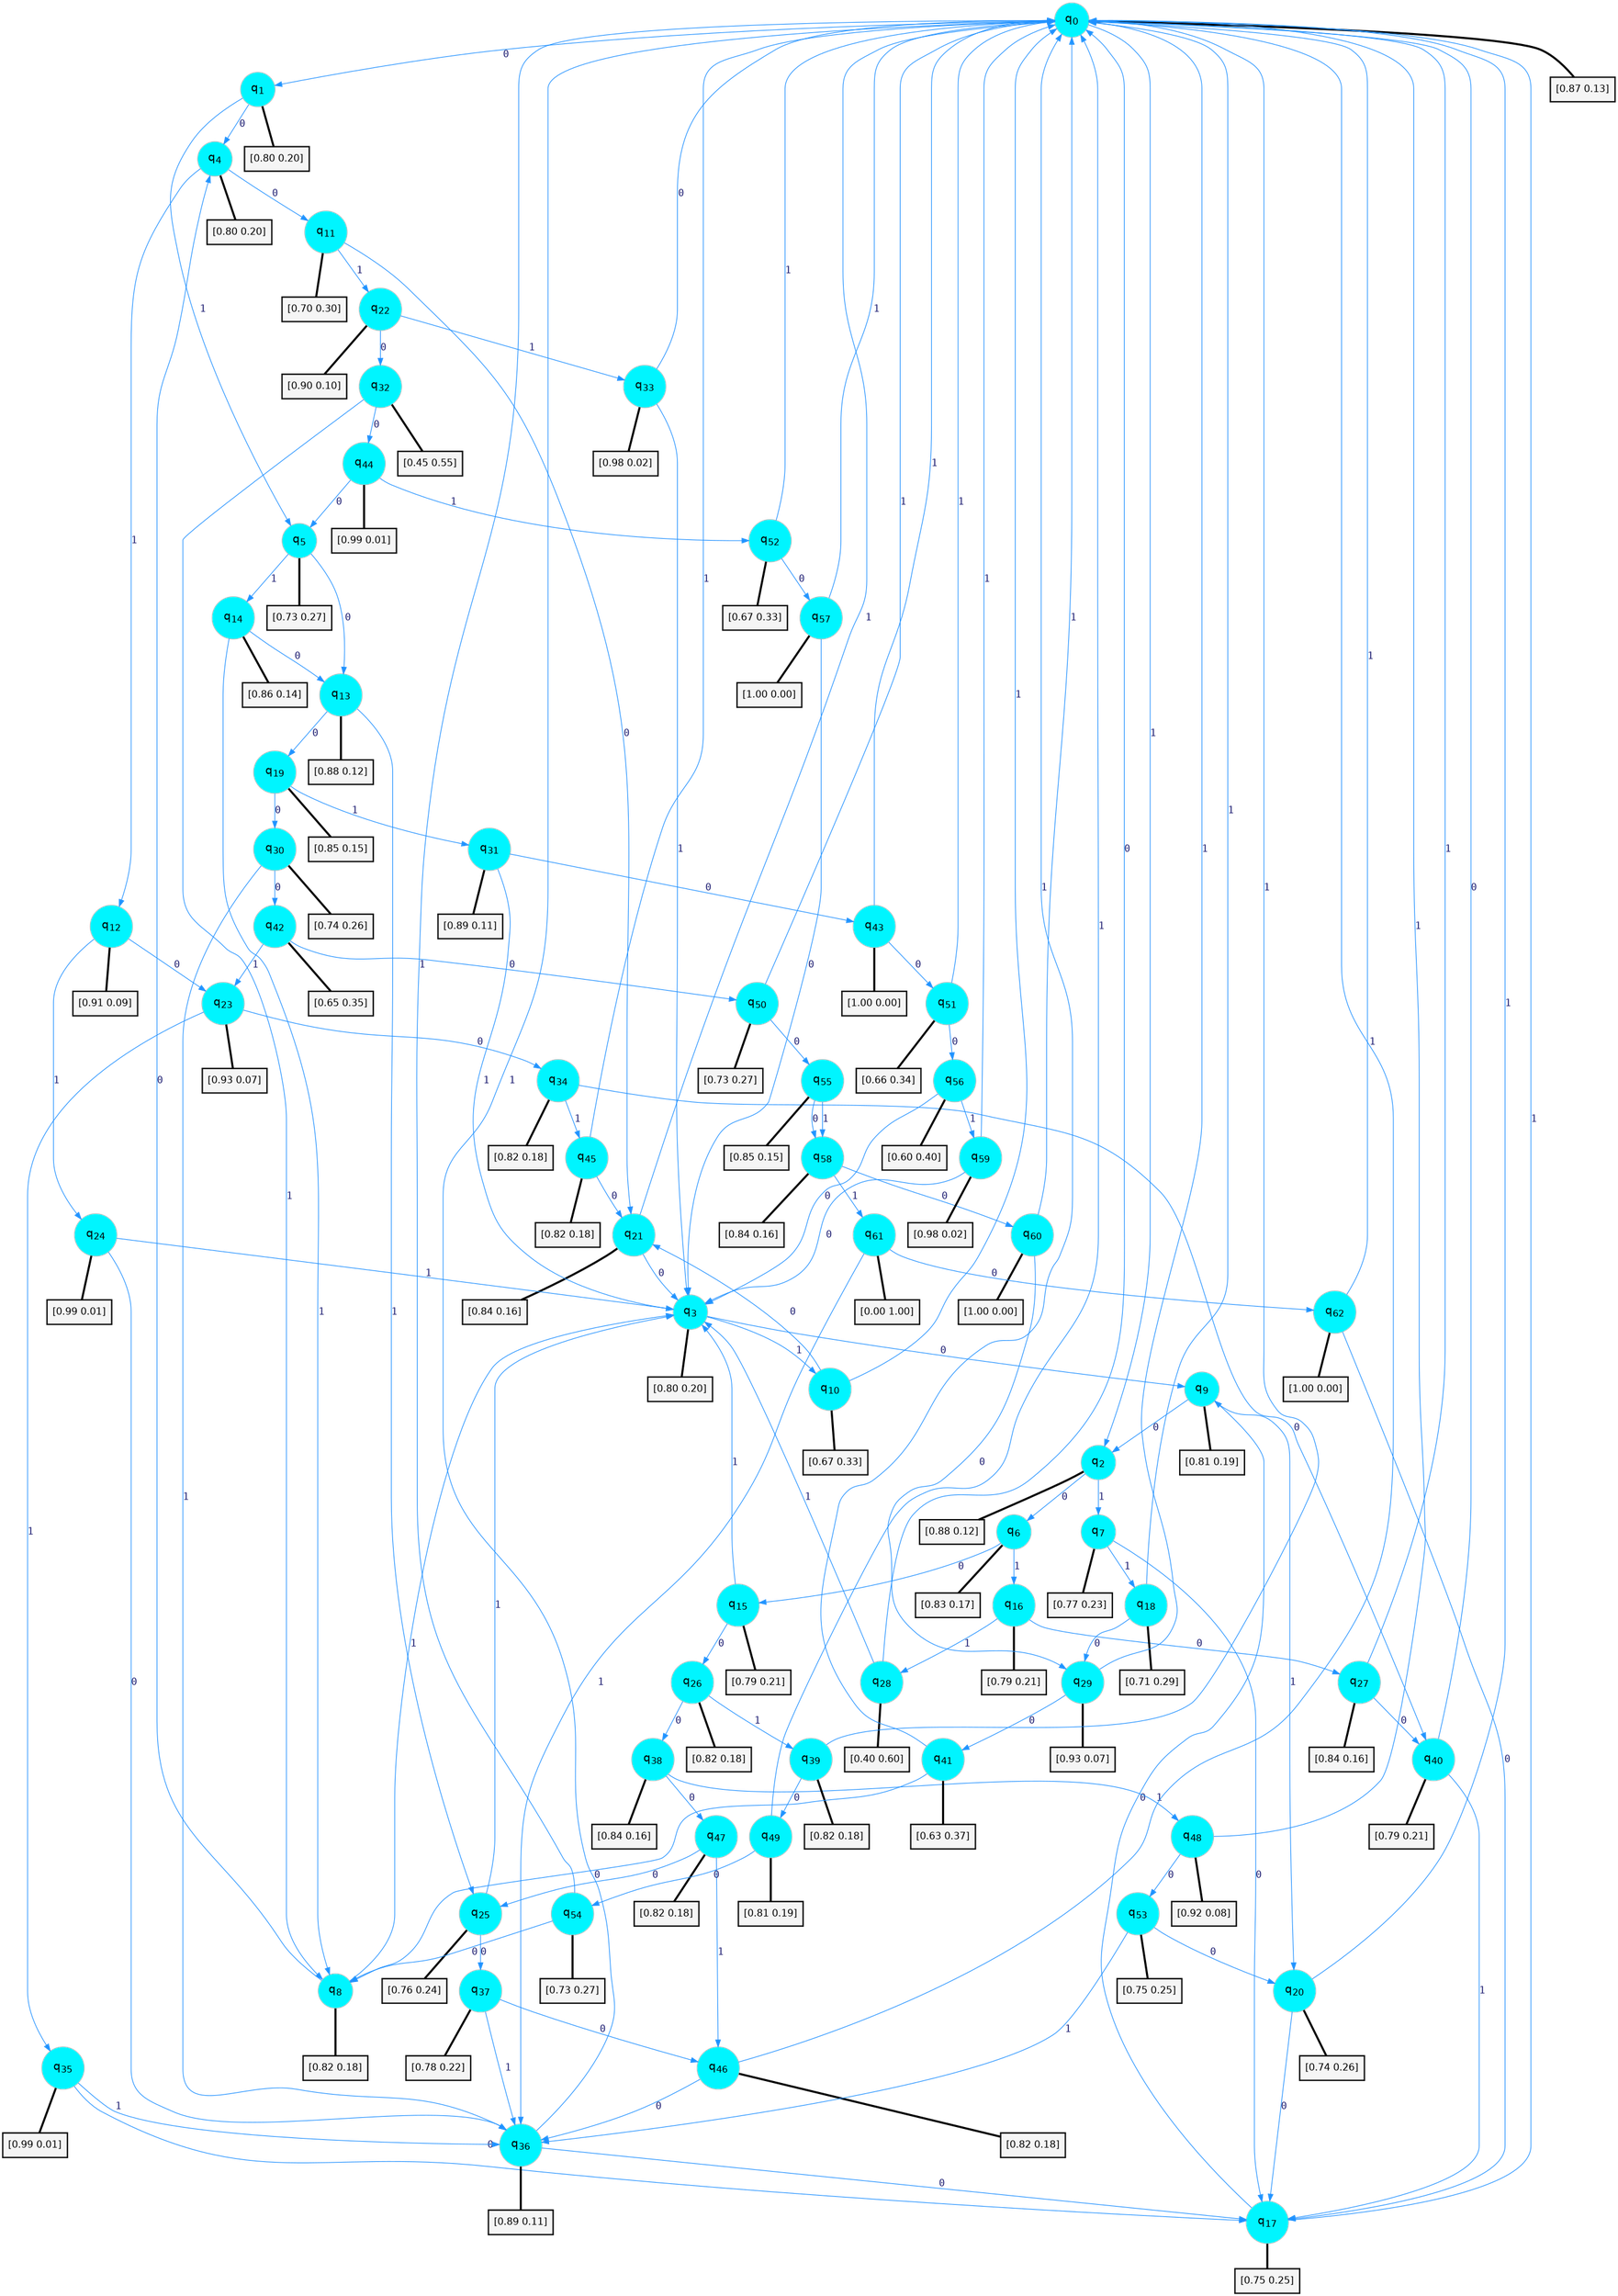 digraph G {
graph [
bgcolor=transparent, dpi=300, rankdir=TD, size="40,25"];
node [
color=gray, fillcolor=turquoise1, fontcolor=black, fontname=Helvetica, fontsize=16, fontweight=bold, shape=circle, style=filled];
edge [
arrowsize=1, color=dodgerblue1, fontcolor=midnightblue, fontname=courier, fontweight=bold, penwidth=1, style=solid, weight=20];
0[label=<q<SUB>0</SUB>>];
1[label=<q<SUB>1</SUB>>];
2[label=<q<SUB>2</SUB>>];
3[label=<q<SUB>3</SUB>>];
4[label=<q<SUB>4</SUB>>];
5[label=<q<SUB>5</SUB>>];
6[label=<q<SUB>6</SUB>>];
7[label=<q<SUB>7</SUB>>];
8[label=<q<SUB>8</SUB>>];
9[label=<q<SUB>9</SUB>>];
10[label=<q<SUB>10</SUB>>];
11[label=<q<SUB>11</SUB>>];
12[label=<q<SUB>12</SUB>>];
13[label=<q<SUB>13</SUB>>];
14[label=<q<SUB>14</SUB>>];
15[label=<q<SUB>15</SUB>>];
16[label=<q<SUB>16</SUB>>];
17[label=<q<SUB>17</SUB>>];
18[label=<q<SUB>18</SUB>>];
19[label=<q<SUB>19</SUB>>];
20[label=<q<SUB>20</SUB>>];
21[label=<q<SUB>21</SUB>>];
22[label=<q<SUB>22</SUB>>];
23[label=<q<SUB>23</SUB>>];
24[label=<q<SUB>24</SUB>>];
25[label=<q<SUB>25</SUB>>];
26[label=<q<SUB>26</SUB>>];
27[label=<q<SUB>27</SUB>>];
28[label=<q<SUB>28</SUB>>];
29[label=<q<SUB>29</SUB>>];
30[label=<q<SUB>30</SUB>>];
31[label=<q<SUB>31</SUB>>];
32[label=<q<SUB>32</SUB>>];
33[label=<q<SUB>33</SUB>>];
34[label=<q<SUB>34</SUB>>];
35[label=<q<SUB>35</SUB>>];
36[label=<q<SUB>36</SUB>>];
37[label=<q<SUB>37</SUB>>];
38[label=<q<SUB>38</SUB>>];
39[label=<q<SUB>39</SUB>>];
40[label=<q<SUB>40</SUB>>];
41[label=<q<SUB>41</SUB>>];
42[label=<q<SUB>42</SUB>>];
43[label=<q<SUB>43</SUB>>];
44[label=<q<SUB>44</SUB>>];
45[label=<q<SUB>45</SUB>>];
46[label=<q<SUB>46</SUB>>];
47[label=<q<SUB>47</SUB>>];
48[label=<q<SUB>48</SUB>>];
49[label=<q<SUB>49</SUB>>];
50[label=<q<SUB>50</SUB>>];
51[label=<q<SUB>51</SUB>>];
52[label=<q<SUB>52</SUB>>];
53[label=<q<SUB>53</SUB>>];
54[label=<q<SUB>54</SUB>>];
55[label=<q<SUB>55</SUB>>];
56[label=<q<SUB>56</SUB>>];
57[label=<q<SUB>57</SUB>>];
58[label=<q<SUB>58</SUB>>];
59[label=<q<SUB>59</SUB>>];
60[label=<q<SUB>60</SUB>>];
61[label=<q<SUB>61</SUB>>];
62[label=<q<SUB>62</SUB>>];
63[label="[0.87 0.13]", shape=box,fontcolor=black, fontname=Helvetica, fontsize=14, penwidth=2, fillcolor=whitesmoke,color=black];
64[label="[0.80 0.20]", shape=box,fontcolor=black, fontname=Helvetica, fontsize=14, penwidth=2, fillcolor=whitesmoke,color=black];
65[label="[0.88 0.12]", shape=box,fontcolor=black, fontname=Helvetica, fontsize=14, penwidth=2, fillcolor=whitesmoke,color=black];
66[label="[0.80 0.20]", shape=box,fontcolor=black, fontname=Helvetica, fontsize=14, penwidth=2, fillcolor=whitesmoke,color=black];
67[label="[0.80 0.20]", shape=box,fontcolor=black, fontname=Helvetica, fontsize=14, penwidth=2, fillcolor=whitesmoke,color=black];
68[label="[0.73 0.27]", shape=box,fontcolor=black, fontname=Helvetica, fontsize=14, penwidth=2, fillcolor=whitesmoke,color=black];
69[label="[0.83 0.17]", shape=box,fontcolor=black, fontname=Helvetica, fontsize=14, penwidth=2, fillcolor=whitesmoke,color=black];
70[label="[0.77 0.23]", shape=box,fontcolor=black, fontname=Helvetica, fontsize=14, penwidth=2, fillcolor=whitesmoke,color=black];
71[label="[0.82 0.18]", shape=box,fontcolor=black, fontname=Helvetica, fontsize=14, penwidth=2, fillcolor=whitesmoke,color=black];
72[label="[0.81 0.19]", shape=box,fontcolor=black, fontname=Helvetica, fontsize=14, penwidth=2, fillcolor=whitesmoke,color=black];
73[label="[0.67 0.33]", shape=box,fontcolor=black, fontname=Helvetica, fontsize=14, penwidth=2, fillcolor=whitesmoke,color=black];
74[label="[0.70 0.30]", shape=box,fontcolor=black, fontname=Helvetica, fontsize=14, penwidth=2, fillcolor=whitesmoke,color=black];
75[label="[0.91 0.09]", shape=box,fontcolor=black, fontname=Helvetica, fontsize=14, penwidth=2, fillcolor=whitesmoke,color=black];
76[label="[0.88 0.12]", shape=box,fontcolor=black, fontname=Helvetica, fontsize=14, penwidth=2, fillcolor=whitesmoke,color=black];
77[label="[0.86 0.14]", shape=box,fontcolor=black, fontname=Helvetica, fontsize=14, penwidth=2, fillcolor=whitesmoke,color=black];
78[label="[0.79 0.21]", shape=box,fontcolor=black, fontname=Helvetica, fontsize=14, penwidth=2, fillcolor=whitesmoke,color=black];
79[label="[0.79 0.21]", shape=box,fontcolor=black, fontname=Helvetica, fontsize=14, penwidth=2, fillcolor=whitesmoke,color=black];
80[label="[0.75 0.25]", shape=box,fontcolor=black, fontname=Helvetica, fontsize=14, penwidth=2, fillcolor=whitesmoke,color=black];
81[label="[0.71 0.29]", shape=box,fontcolor=black, fontname=Helvetica, fontsize=14, penwidth=2, fillcolor=whitesmoke,color=black];
82[label="[0.85 0.15]", shape=box,fontcolor=black, fontname=Helvetica, fontsize=14, penwidth=2, fillcolor=whitesmoke,color=black];
83[label="[0.74 0.26]", shape=box,fontcolor=black, fontname=Helvetica, fontsize=14, penwidth=2, fillcolor=whitesmoke,color=black];
84[label="[0.84 0.16]", shape=box,fontcolor=black, fontname=Helvetica, fontsize=14, penwidth=2, fillcolor=whitesmoke,color=black];
85[label="[0.90 0.10]", shape=box,fontcolor=black, fontname=Helvetica, fontsize=14, penwidth=2, fillcolor=whitesmoke,color=black];
86[label="[0.93 0.07]", shape=box,fontcolor=black, fontname=Helvetica, fontsize=14, penwidth=2, fillcolor=whitesmoke,color=black];
87[label="[0.99 0.01]", shape=box,fontcolor=black, fontname=Helvetica, fontsize=14, penwidth=2, fillcolor=whitesmoke,color=black];
88[label="[0.76 0.24]", shape=box,fontcolor=black, fontname=Helvetica, fontsize=14, penwidth=2, fillcolor=whitesmoke,color=black];
89[label="[0.82 0.18]", shape=box,fontcolor=black, fontname=Helvetica, fontsize=14, penwidth=2, fillcolor=whitesmoke,color=black];
90[label="[0.84 0.16]", shape=box,fontcolor=black, fontname=Helvetica, fontsize=14, penwidth=2, fillcolor=whitesmoke,color=black];
91[label="[0.40 0.60]", shape=box,fontcolor=black, fontname=Helvetica, fontsize=14, penwidth=2, fillcolor=whitesmoke,color=black];
92[label="[0.93 0.07]", shape=box,fontcolor=black, fontname=Helvetica, fontsize=14, penwidth=2, fillcolor=whitesmoke,color=black];
93[label="[0.74 0.26]", shape=box,fontcolor=black, fontname=Helvetica, fontsize=14, penwidth=2, fillcolor=whitesmoke,color=black];
94[label="[0.89 0.11]", shape=box,fontcolor=black, fontname=Helvetica, fontsize=14, penwidth=2, fillcolor=whitesmoke,color=black];
95[label="[0.45 0.55]", shape=box,fontcolor=black, fontname=Helvetica, fontsize=14, penwidth=2, fillcolor=whitesmoke,color=black];
96[label="[0.98 0.02]", shape=box,fontcolor=black, fontname=Helvetica, fontsize=14, penwidth=2, fillcolor=whitesmoke,color=black];
97[label="[0.82 0.18]", shape=box,fontcolor=black, fontname=Helvetica, fontsize=14, penwidth=2, fillcolor=whitesmoke,color=black];
98[label="[0.99 0.01]", shape=box,fontcolor=black, fontname=Helvetica, fontsize=14, penwidth=2, fillcolor=whitesmoke,color=black];
99[label="[0.89 0.11]", shape=box,fontcolor=black, fontname=Helvetica, fontsize=14, penwidth=2, fillcolor=whitesmoke,color=black];
100[label="[0.78 0.22]", shape=box,fontcolor=black, fontname=Helvetica, fontsize=14, penwidth=2, fillcolor=whitesmoke,color=black];
101[label="[0.84 0.16]", shape=box,fontcolor=black, fontname=Helvetica, fontsize=14, penwidth=2, fillcolor=whitesmoke,color=black];
102[label="[0.82 0.18]", shape=box,fontcolor=black, fontname=Helvetica, fontsize=14, penwidth=2, fillcolor=whitesmoke,color=black];
103[label="[0.79 0.21]", shape=box,fontcolor=black, fontname=Helvetica, fontsize=14, penwidth=2, fillcolor=whitesmoke,color=black];
104[label="[0.63 0.37]", shape=box,fontcolor=black, fontname=Helvetica, fontsize=14, penwidth=2, fillcolor=whitesmoke,color=black];
105[label="[0.65 0.35]", shape=box,fontcolor=black, fontname=Helvetica, fontsize=14, penwidth=2, fillcolor=whitesmoke,color=black];
106[label="[1.00 0.00]", shape=box,fontcolor=black, fontname=Helvetica, fontsize=14, penwidth=2, fillcolor=whitesmoke,color=black];
107[label="[0.99 0.01]", shape=box,fontcolor=black, fontname=Helvetica, fontsize=14, penwidth=2, fillcolor=whitesmoke,color=black];
108[label="[0.82 0.18]", shape=box,fontcolor=black, fontname=Helvetica, fontsize=14, penwidth=2, fillcolor=whitesmoke,color=black];
109[label="[0.82 0.18]", shape=box,fontcolor=black, fontname=Helvetica, fontsize=14, penwidth=2, fillcolor=whitesmoke,color=black];
110[label="[0.82 0.18]", shape=box,fontcolor=black, fontname=Helvetica, fontsize=14, penwidth=2, fillcolor=whitesmoke,color=black];
111[label="[0.92 0.08]", shape=box,fontcolor=black, fontname=Helvetica, fontsize=14, penwidth=2, fillcolor=whitesmoke,color=black];
112[label="[0.81 0.19]", shape=box,fontcolor=black, fontname=Helvetica, fontsize=14, penwidth=2, fillcolor=whitesmoke,color=black];
113[label="[0.73 0.27]", shape=box,fontcolor=black, fontname=Helvetica, fontsize=14, penwidth=2, fillcolor=whitesmoke,color=black];
114[label="[0.66 0.34]", shape=box,fontcolor=black, fontname=Helvetica, fontsize=14, penwidth=2, fillcolor=whitesmoke,color=black];
115[label="[0.67 0.33]", shape=box,fontcolor=black, fontname=Helvetica, fontsize=14, penwidth=2, fillcolor=whitesmoke,color=black];
116[label="[0.75 0.25]", shape=box,fontcolor=black, fontname=Helvetica, fontsize=14, penwidth=2, fillcolor=whitesmoke,color=black];
117[label="[0.73 0.27]", shape=box,fontcolor=black, fontname=Helvetica, fontsize=14, penwidth=2, fillcolor=whitesmoke,color=black];
118[label="[0.85 0.15]", shape=box,fontcolor=black, fontname=Helvetica, fontsize=14, penwidth=2, fillcolor=whitesmoke,color=black];
119[label="[0.60 0.40]", shape=box,fontcolor=black, fontname=Helvetica, fontsize=14, penwidth=2, fillcolor=whitesmoke,color=black];
120[label="[1.00 0.00]", shape=box,fontcolor=black, fontname=Helvetica, fontsize=14, penwidth=2, fillcolor=whitesmoke,color=black];
121[label="[0.84 0.16]", shape=box,fontcolor=black, fontname=Helvetica, fontsize=14, penwidth=2, fillcolor=whitesmoke,color=black];
122[label="[0.98 0.02]", shape=box,fontcolor=black, fontname=Helvetica, fontsize=14, penwidth=2, fillcolor=whitesmoke,color=black];
123[label="[1.00 0.00]", shape=box,fontcolor=black, fontname=Helvetica, fontsize=14, penwidth=2, fillcolor=whitesmoke,color=black];
124[label="[0.00 1.00]", shape=box,fontcolor=black, fontname=Helvetica, fontsize=14, penwidth=2, fillcolor=whitesmoke,color=black];
125[label="[1.00 0.00]", shape=box,fontcolor=black, fontname=Helvetica, fontsize=14, penwidth=2, fillcolor=whitesmoke,color=black];
0->1 [label=0];
0->2 [label=1];
0->63 [arrowhead=none, penwidth=3,color=black];
1->4 [label=0];
1->5 [label=1];
1->64 [arrowhead=none, penwidth=3,color=black];
2->6 [label=0];
2->7 [label=1];
2->65 [arrowhead=none, penwidth=3,color=black];
3->9 [label=0];
3->10 [label=1];
3->66 [arrowhead=none, penwidth=3,color=black];
4->11 [label=0];
4->12 [label=1];
4->67 [arrowhead=none, penwidth=3,color=black];
5->13 [label=0];
5->14 [label=1];
5->68 [arrowhead=none, penwidth=3,color=black];
6->15 [label=0];
6->16 [label=1];
6->69 [arrowhead=none, penwidth=3,color=black];
7->17 [label=0];
7->18 [label=1];
7->70 [arrowhead=none, penwidth=3,color=black];
8->4 [label=0];
8->3 [label=1];
8->71 [arrowhead=none, penwidth=3,color=black];
9->2 [label=0];
9->20 [label=1];
9->72 [arrowhead=none, penwidth=3,color=black];
10->21 [label=0];
10->0 [label=1];
10->73 [arrowhead=none, penwidth=3,color=black];
11->21 [label=0];
11->22 [label=1];
11->74 [arrowhead=none, penwidth=3,color=black];
12->23 [label=0];
12->24 [label=1];
12->75 [arrowhead=none, penwidth=3,color=black];
13->19 [label=0];
13->25 [label=1];
13->76 [arrowhead=none, penwidth=3,color=black];
14->13 [label=0];
14->8 [label=1];
14->77 [arrowhead=none, penwidth=3,color=black];
15->26 [label=0];
15->3 [label=1];
15->78 [arrowhead=none, penwidth=3,color=black];
16->27 [label=0];
16->28 [label=1];
16->79 [arrowhead=none, penwidth=3,color=black];
17->9 [label=0];
17->0 [label=1];
17->80 [arrowhead=none, penwidth=3,color=black];
18->29 [label=0];
18->0 [label=1];
18->81 [arrowhead=none, penwidth=3,color=black];
19->30 [label=0];
19->31 [label=1];
19->82 [arrowhead=none, penwidth=3,color=black];
20->17 [label=0];
20->0 [label=1];
20->83 [arrowhead=none, penwidth=3,color=black];
21->3 [label=0];
21->0 [label=1];
21->84 [arrowhead=none, penwidth=3,color=black];
22->32 [label=0];
22->33 [label=1];
22->85 [arrowhead=none, penwidth=3,color=black];
23->34 [label=0];
23->35 [label=1];
23->86 [arrowhead=none, penwidth=3,color=black];
24->36 [label=0];
24->3 [label=1];
24->87 [arrowhead=none, penwidth=3,color=black];
25->37 [label=0];
25->3 [label=1];
25->88 [arrowhead=none, penwidth=3,color=black];
26->38 [label=0];
26->39 [label=1];
26->89 [arrowhead=none, penwidth=3,color=black];
27->40 [label=0];
27->0 [label=1];
27->90 [arrowhead=none, penwidth=3,color=black];
28->0 [label=0];
28->3 [label=1];
28->91 [arrowhead=none, penwidth=3,color=black];
29->41 [label=0];
29->0 [label=1];
29->92 [arrowhead=none, penwidth=3,color=black];
30->42 [label=0];
30->36 [label=1];
30->93 [arrowhead=none, penwidth=3,color=black];
31->43 [label=0];
31->3 [label=1];
31->94 [arrowhead=none, penwidth=3,color=black];
32->44 [label=0];
32->8 [label=1];
32->95 [arrowhead=none, penwidth=3,color=black];
33->0 [label=0];
33->3 [label=1];
33->96 [arrowhead=none, penwidth=3,color=black];
34->40 [label=0];
34->45 [label=1];
34->97 [arrowhead=none, penwidth=3,color=black];
35->17 [label=0];
35->36 [label=1];
35->98 [arrowhead=none, penwidth=3,color=black];
36->17 [label=0];
36->0 [label=1];
36->99 [arrowhead=none, penwidth=3,color=black];
37->46 [label=0];
37->36 [label=1];
37->100 [arrowhead=none, penwidth=3,color=black];
38->47 [label=0];
38->48 [label=1];
38->101 [arrowhead=none, penwidth=3,color=black];
39->49 [label=0];
39->0 [label=1];
39->102 [arrowhead=none, penwidth=3,color=black];
40->0 [label=0];
40->17 [label=1];
40->103 [arrowhead=none, penwidth=3,color=black];
41->8 [label=0];
41->0 [label=1];
41->104 [arrowhead=none, penwidth=3,color=black];
42->50 [label=0];
42->23 [label=1];
42->105 [arrowhead=none, penwidth=3,color=black];
43->51 [label=0];
43->0 [label=1];
43->106 [arrowhead=none, penwidth=3,color=black];
44->5 [label=0];
44->52 [label=1];
44->107 [arrowhead=none, penwidth=3,color=black];
45->21 [label=0];
45->0 [label=1];
45->108 [arrowhead=none, penwidth=3,color=black];
46->36 [label=0];
46->0 [label=1];
46->109 [arrowhead=none, penwidth=3,color=black];
47->25 [label=0];
47->46 [label=1];
47->110 [arrowhead=none, penwidth=3,color=black];
48->53 [label=0];
48->0 [label=1];
48->111 [arrowhead=none, penwidth=3,color=black];
49->54 [label=0];
49->0 [label=1];
49->112 [arrowhead=none, penwidth=3,color=black];
50->55 [label=0];
50->0 [label=1];
50->113 [arrowhead=none, penwidth=3,color=black];
51->56 [label=0];
51->0 [label=1];
51->114 [arrowhead=none, penwidth=3,color=black];
52->57 [label=0];
52->0 [label=1];
52->115 [arrowhead=none, penwidth=3,color=black];
53->20 [label=0];
53->36 [label=1];
53->116 [arrowhead=none, penwidth=3,color=black];
54->8 [label=0];
54->0 [label=1];
54->117 [arrowhead=none, penwidth=3,color=black];
55->58 [label=0];
55->58 [label=1];
55->118 [arrowhead=none, penwidth=3,color=black];
56->3 [label=0];
56->59 [label=1];
56->119 [arrowhead=none, penwidth=3,color=black];
57->3 [label=0];
57->0 [label=1];
57->120 [arrowhead=none, penwidth=3,color=black];
58->60 [label=0];
58->61 [label=1];
58->121 [arrowhead=none, penwidth=3,color=black];
59->3 [label=0];
59->0 [label=1];
59->122 [arrowhead=none, penwidth=3,color=black];
60->29 [label=0];
60->0 [label=1];
60->123 [arrowhead=none, penwidth=3,color=black];
61->62 [label=0];
61->36 [label=1];
61->124 [arrowhead=none, penwidth=3,color=black];
62->17 [label=0];
62->0 [label=1];
62->125 [arrowhead=none, penwidth=3,color=black];
}
